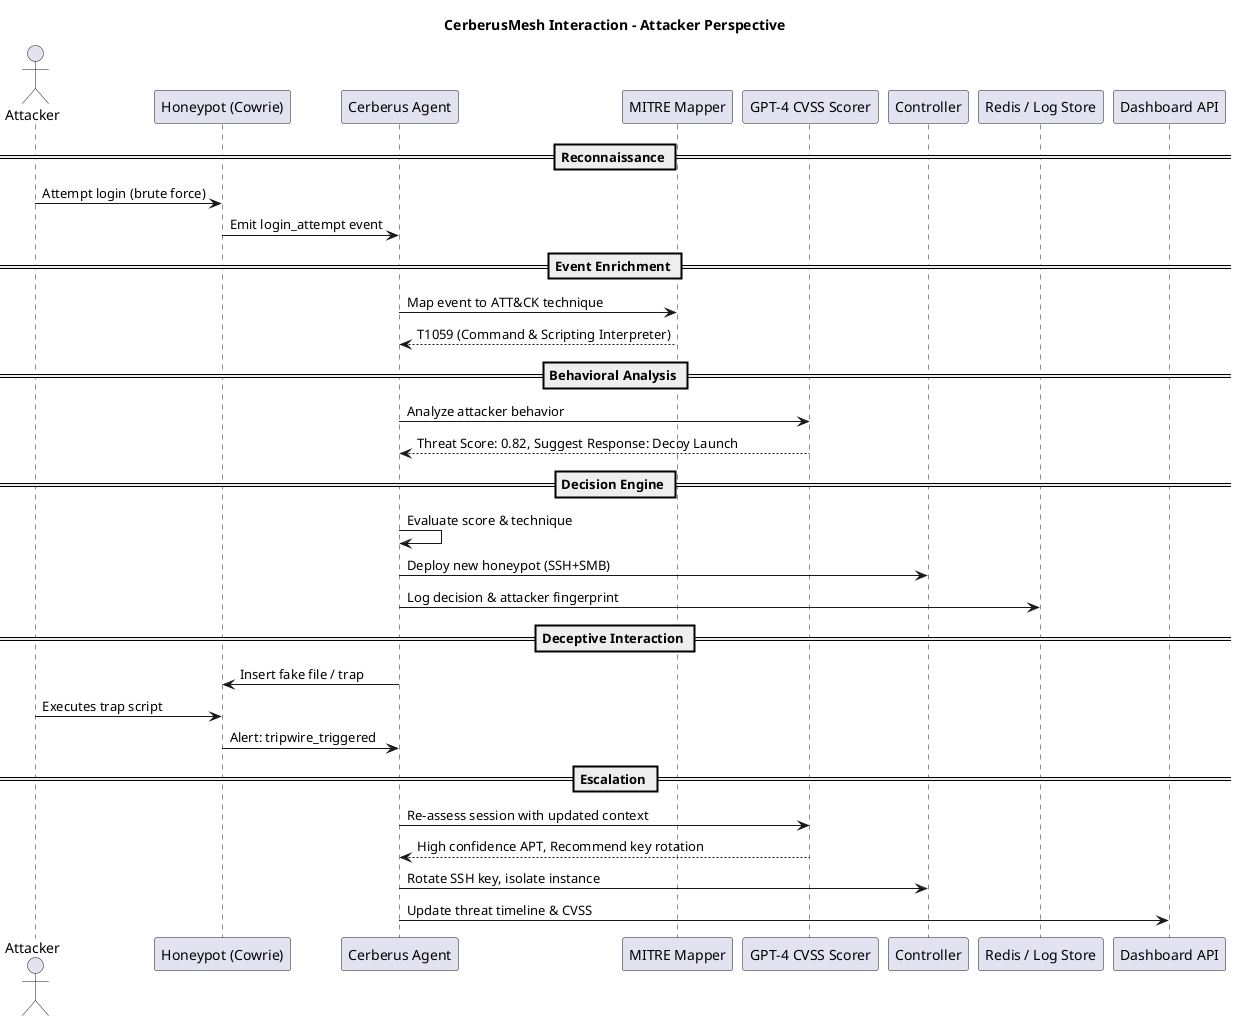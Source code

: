 @startuml
title CerberusMesh Interaction - Attacker Perspective

actor Attacker
participant "Honeypot (Cowrie)" as Cowrie
participant "Cerberus Agent" as Agent
participant "MITRE Mapper" as Mapper
participant "GPT-4 CVSS Scorer" as GPT
participant "Controller" as Controller
participant "Redis / Log Store" as Cache
participant "Dashboard API" as Dashboard

== Reconnaissance ==
Attacker -> Cowrie : Attempt login (brute force)
Cowrie -> Agent : Emit login_attempt event

== Event Enrichment ==
Agent -> Mapper : Map event to ATT&CK technique
Mapper --> Agent : T1059 (Command & Scripting Interpreter)

== Behavioral Analysis ==
Agent -> GPT : Analyze attacker behavior
GPT --> Agent : Threat Score: 0.82, Suggest Response: Decoy Launch

== Decision Engine ==
Agent -> Agent : Evaluate score & technique
Agent -> Controller : Deploy new honeypot (SSH+SMB)
Agent -> Cache : Log decision & attacker fingerprint

== Deceptive Interaction ==
Agent -> Cowrie : Insert fake file / trap
Attacker -> Cowrie : Executes trap script
Cowrie -> Agent : Alert: tripwire_triggered

== Escalation ==
Agent -> GPT : Re-assess session with updated context
GPT --> Agent : High confidence APT, Recommend key rotation
Agent -> Controller : Rotate SSH key, isolate instance
Agent -> Dashboard : Update threat timeline & CVSS

@enduml
